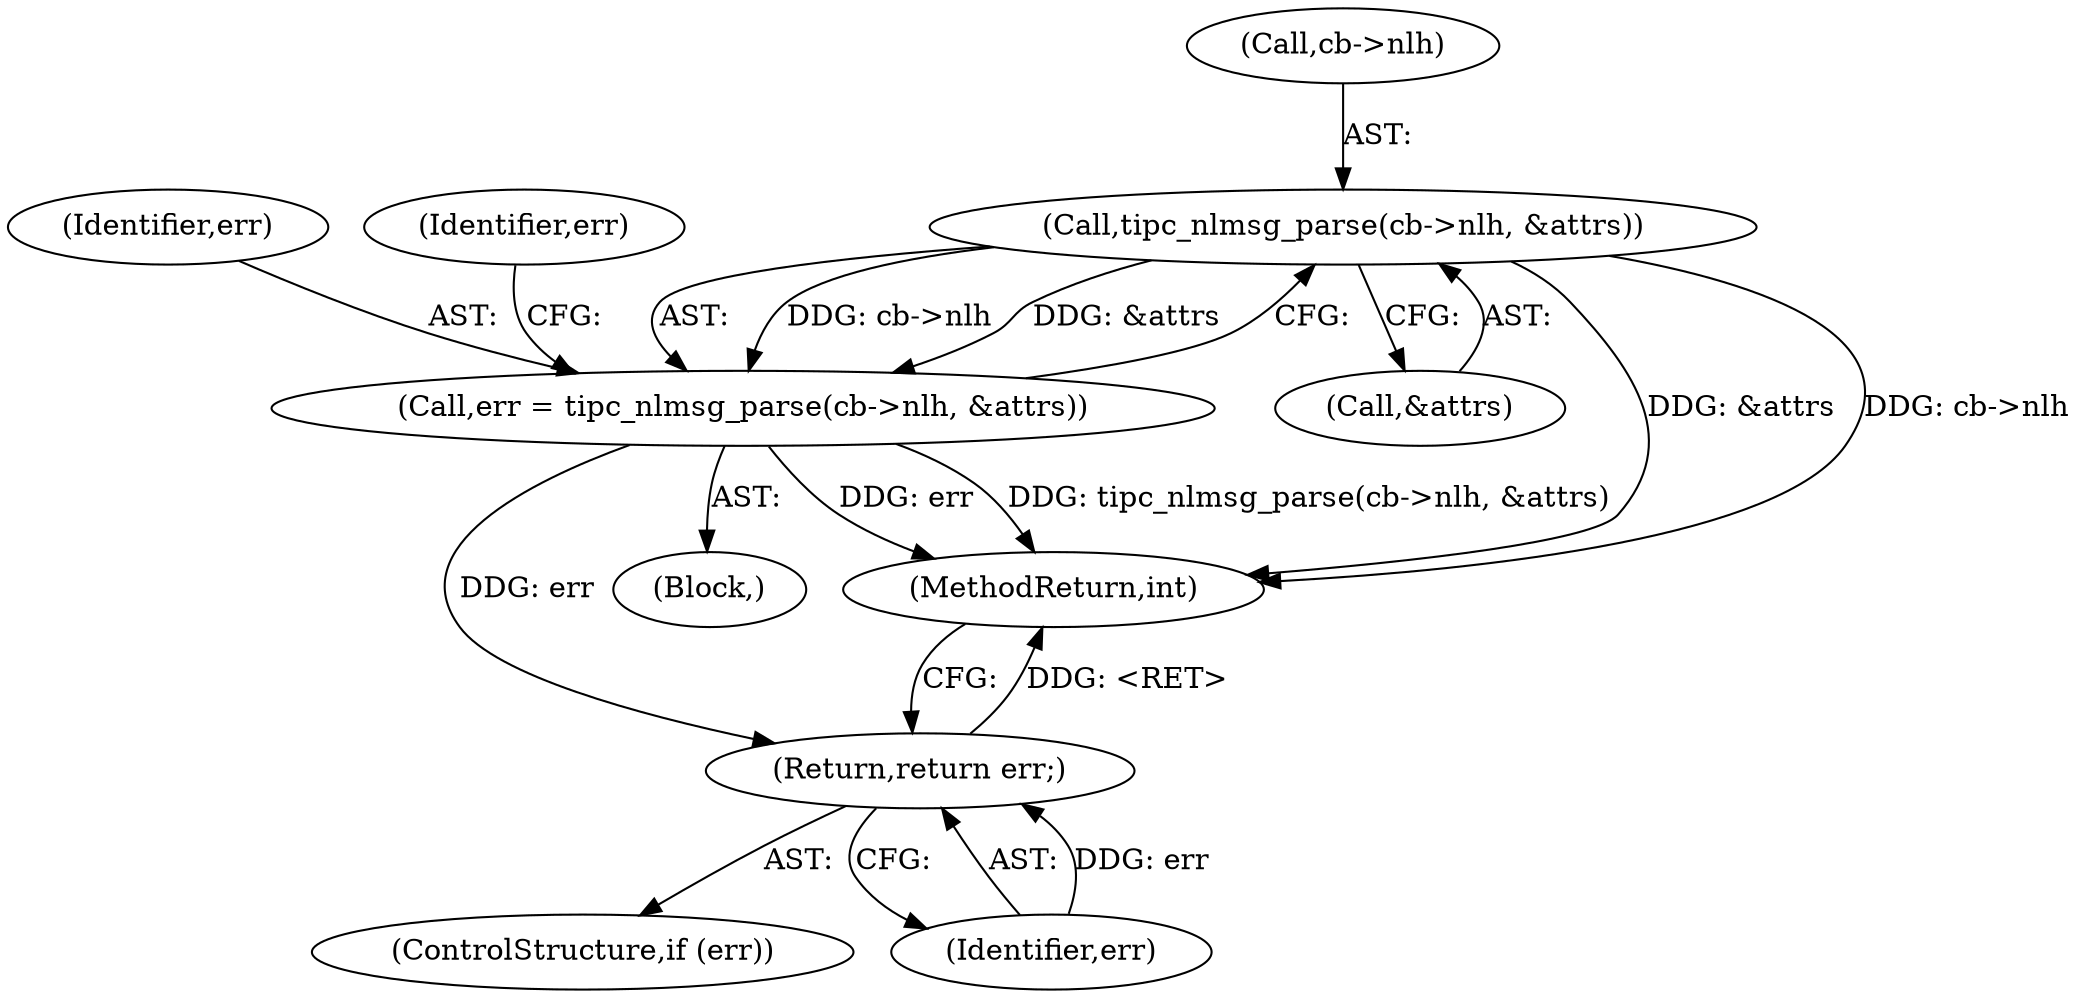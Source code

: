 digraph "0_linux_45e093ae2830cd1264677d47ff9a95a71f5d9f9c@pointer" {
"1000145" [label="(Call,tipc_nlmsg_parse(cb->nlh, &attrs))"];
"1000143" [label="(Call,err = tipc_nlmsg_parse(cb->nlh, &attrs))"];
"1000153" [label="(Return,return err;)"];
"1000143" [label="(Call,err = tipc_nlmsg_parse(cb->nlh, &attrs))"];
"1000144" [label="(Identifier,err)"];
"1000152" [label="(Identifier,err)"];
"1000149" [label="(Call,&attrs)"];
"1000140" [label="(Block,)"];
"1000145" [label="(Call,tipc_nlmsg_parse(cb->nlh, &attrs))"];
"1000153" [label="(Return,return err;)"];
"1000151" [label="(ControlStructure,if (err))"];
"1000146" [label="(Call,cb->nlh)"];
"1000154" [label="(Identifier,err)"];
"1000259" [label="(MethodReturn,int)"];
"1000145" -> "1000143"  [label="AST: "];
"1000145" -> "1000149"  [label="CFG: "];
"1000146" -> "1000145"  [label="AST: "];
"1000149" -> "1000145"  [label="AST: "];
"1000143" -> "1000145"  [label="CFG: "];
"1000145" -> "1000259"  [label="DDG: &attrs"];
"1000145" -> "1000259"  [label="DDG: cb->nlh"];
"1000145" -> "1000143"  [label="DDG: cb->nlh"];
"1000145" -> "1000143"  [label="DDG: &attrs"];
"1000143" -> "1000140"  [label="AST: "];
"1000144" -> "1000143"  [label="AST: "];
"1000152" -> "1000143"  [label="CFG: "];
"1000143" -> "1000259"  [label="DDG: err"];
"1000143" -> "1000259"  [label="DDG: tipc_nlmsg_parse(cb->nlh, &attrs)"];
"1000143" -> "1000153"  [label="DDG: err"];
"1000153" -> "1000151"  [label="AST: "];
"1000153" -> "1000154"  [label="CFG: "];
"1000154" -> "1000153"  [label="AST: "];
"1000259" -> "1000153"  [label="CFG: "];
"1000153" -> "1000259"  [label="DDG: <RET>"];
"1000154" -> "1000153"  [label="DDG: err"];
}
